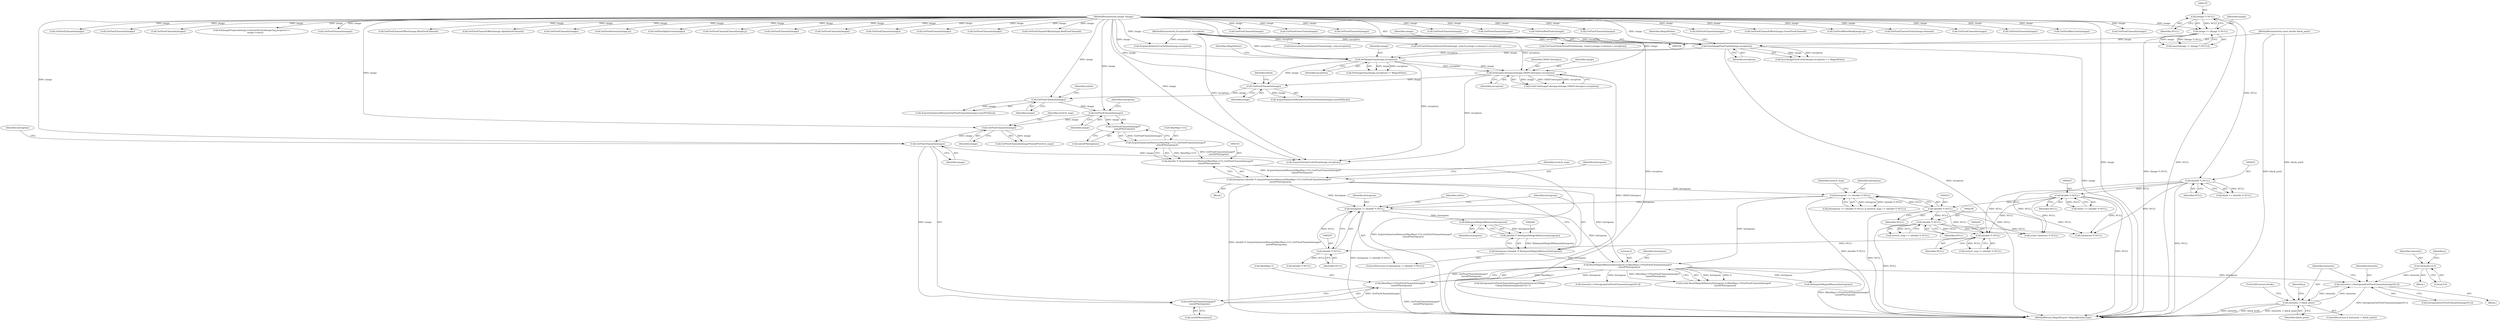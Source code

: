 digraph "0_ImageMagick_1cc6f0ccc92c20c7cab6c4a7335daf29c91f0d8e@array" {
"1000467" [label="(Call,intensity+=histogram[GetPixelChannels(image)*j+i])"];
"1000300" [label="(Call,ResetMagickMemory(histogram,0,(MaxMap+1)*GetPixelChannels(image)*\n    sizeof(*histogram)))"];
"1000259" [label="(Call,histogram=(double *) RelinquishMagickMemory(histogram))"];
"1000261" [label="(Call,(double *) RelinquishMagickMemory(histogram))"];
"1000263" [label="(Call,RelinquishMagickMemory(histogram))"];
"1000254" [label="(Call,histogram != (double *) NULL)"];
"1000188" [label="(Call,histogram=(double *) AcquireQuantumMemory(MaxMap+1UL,GetPixelChannels(image)*\n    sizeof(*histogram)))"];
"1000190" [label="(Call,(double *) AcquireQuantumMemory(MaxMap+1UL,GetPixelChannels(image)*\n    sizeof(*histogram)))"];
"1000192" [label="(Call,AcquireQuantumMemory(MaxMap+1UL,GetPixelChannels(image)*\n    sizeof(*histogram)))"];
"1000196" [label="(Call,GetPixelChannels(image)*\n    sizeof(*histogram))"];
"1000197" [label="(Call,GetPixelChannels(image))"];
"1000183" [label="(Call,GetPixelChannels(image))"];
"1000173" [label="(Call,GetPixelChannels(image))"];
"1000158" [label="(Call,SetImageGray(image,exception))"];
"1000150" [label="(Call,SyncImagePixelCache(image,exception))"];
"1000122" [label="(Call,image != (Image *) NULL)"];
"1000107" [label="(MethodParameterIn,Image *image)"];
"1000124" [label="(Call,(Image *) NULL)"];
"1000110" [label="(MethodParameterIn,ExceptionInfo *exception)"];
"1000164" [label="(Call,SetImageColorspace(image,GRAYColorspace,exception))"];
"1000230" [label="(Call,histogram == (double *) NULL)"];
"1000232" [label="(Call,(double *) NULL)"];
"1000226" [label="(Call,(double *) NULL)"];
"1000220" [label="(Call,(double *) NULL)"];
"1000256" [label="(Call,(double *) NULL)"];
"1000244" [label="(Call,(double *) NULL)"];
"1000237" [label="(Call,(double *) NULL)"];
"1000303" [label="(Call,(MaxMap+1)*GetPixelChannels(image)*\n    sizeof(*histogram))"];
"1000307" [label="(Call,GetPixelChannels(image)*\n    sizeof(*histogram))"];
"1000308" [label="(Call,GetPixelChannels(image))"];
"1000211" [label="(Call,GetPixelChannels(image))"];
"1000478" [label="(Call,intensity > black_point)"];
"1000467" [label="(Call,intensity+=histogram[GetPixelChannels(image)*j+i])"];
"1000452" [label="(Call,intensity=0.0)"];
"1000108" [label="(MethodParameterIn,const double black_point)"];
"1000786" [label="(Call,GetPixelChannels(image))"];
"1000224" [label="(Call,white == (double *) NULL)"];
"1000465" [label="(Identifier,j)"];
"1000124" [label="(Call,(Image *) NULL)"];
"1000177" [label="(Identifier,black)"];
"1000438" [label="(Block,)"];
"1000226" [label="(Call,(double *) NULL)"];
"1000727" [label="(Call,GetPixelGreenTraits(image))"];
"1000420" [label="(Call,GetPixelChannels(image))"];
"1000203" [label="(Identifier,stretch_map)"];
"1000881" [label="(Call,(Quantum *) NULL)"];
"1000264" [label="(Identifier,histogram)"];
"1000166" [label="(Identifier,GRAYColorspace)"];
"1000552" [label="(Call,GetPixelChannels(image))"];
"1000187" [label="(Identifier,white)"];
"1000183" [label="(Call,GetPixelChannels(image))"];
"1000510" [label="(Call,GetPixelChannels(image))"];
"1000690" [label="(Call,GetPixelRedTraits(image))"];
"1000201" [label="(Identifier,histogram)"];
"1000302" [label="(Literal,0)"];
"1000301" [label="(Identifier,histogram)"];
"1000260" [label="(Identifier,histogram)"];
"1000473" [label="(Call,GetPixelChannels(image))"];
"1000298" [label="(Call,(void) ResetMagickMemory(histogram,0,(MaxMap+1)*GetPixelChannels(image)*\n    sizeof(*histogram)))"];
"1000312" [label="(Identifier,histogram)"];
"1000268" [label="(Call,(double *) NULL)"];
"1000434" [label="(Call,GetPixelChannels(image))"];
"1000869" [label="(Call,GetCacheViewAuthenticPixels(image_view,0,y,image->columns,1,exception))"];
"1000308" [label="(Call,GetPixelChannels(image))"];
"1000188" [label="(Call,histogram=(double *) AcquireQuantumMemory(MaxMap+1UL,GetPixelChannels(image)*\n    sizeof(*histogram)))"];
"1000172" [label="(Call,AcquireQuantumMemory(GetPixelChannels(image),sizeof(*black)))"];
"1000246" [label="(Identifier,NULL)"];
"1000222" [label="(Identifier,NULL)"];
"1000199" [label="(Call,sizeof(*histogram))"];
"1000165" [label="(Identifier,image)"];
"1000173" [label="(Call,GetPixelChannels(image))"];
"1000258" [label="(Identifier,NULL)"];
"1000734" [label="(Call,GetPixelChannelOffset(image,GreenPixelChannel))"];
"1000906" [label="(Call,GetPixelWriteMask(image,q))"];
"1000938" [label="(Call,GetPixelChannelTraits(image,channel))"];
"1000480" [label="(Identifier,black_point)"];
"1000123" [label="(Identifier,image)"];
"1000152" [label="(Identifier,exception)"];
"1000253" [label="(ControlStructure,if (histogram != (double *) NULL))"];
"1000565" [label="(Call,GetPixelChannels(image))"];
"1000212" [label="(Identifier,image)"];
"1000230" [label="(Call,histogram == (double *) NULL)"];
"1000159" [label="(Identifier,image)"];
"1000261" [label="(Call,(double *) RelinquishMagickMemory(histogram))"];
"1000198" [label="(Identifier,image)"];
"1000975" [label="(Call,GetPixelChannels(image))"];
"1000162" [label="(Call,(void) SetImageColorspace(image,GRAYColorspace,exception))"];
"1000157" [label="(Call,SetImageGray(image,exception) != MagickFalse)"];
"1000341" [label="(Call,GetCacheViewVirtualPixels(image_view,0,y,image->columns,1,exception))"];
"1000229" [label="(Call,(histogram == (double *) NULL) || (stretch_map == (double *) NULL))"];
"1000259" [label="(Call,histogram=(double *) RelinquishMagickMemory(histogram))"];
"1000189" [label="(Identifier,histogram)"];
"1000107" [label="(MethodParameterIn,Image *image)"];
"1000764" [label="(Call,GetPixelBlueTraits(image))"];
"1000235" [label="(Call,stretch_map == (double *) NULL)"];
"1000242" [label="(Call,stretch_map != (double *) NULL)"];
"1000843" [label="(Call,AcquireAuthenticCacheView(image,exception))"];
"1000228" [label="(Identifier,NULL)"];
"1000153" [label="(Identifier,MagickFalse)"];
"1000300" [label="(Call,ResetMagickMemory(histogram,0,(MaxMap+1)*GetPixelChannels(image)*\n    sizeof(*histogram)))"];
"1000303" [label="(Call,(MaxMap+1)*GetPixelChannels(image)*\n    sizeof(*histogram))"];
"1000412" [label="(Call,GetPixelChannels(image))"];
"1000232" [label="(Call,(double *) NULL)"];
"1001037" [label="(MethodReturn,MagickExport MagickBooleanType)"];
"1000540" [label="(Call,RelinquishMagickMemory(histogram))"];
"1000151" [label="(Identifier,image)"];
"1000263" [label="(Call,RelinquishMagickMemory(histogram))"];
"1000190" [label="(Call,(double *) AcquireQuantumMemory(MaxMap+1UL,GetPixelChannels(image)*\n    sizeof(*histogram)))"];
"1000161" [label="(Identifier,MagickFalse)"];
"1000452" [label="(Call,intensity=0.0)"];
"1000267" [label="(Identifier,white)"];
"1000254" [label="(Call,histogram != (double *) NULL)"];
"1000626" [label="(Call,GetPixelChannels(image))"];
"1000823" [label="(Call,GetPixelChannels(image))"];
"1000184" [label="(Identifier,image)"];
"1000309" [label="(Identifier,image)"];
"1000966" [label="(Call,GetPixelChannels(image))"];
"1000979" [label="(Call,SyncCacheViewAuthenticPixels(image_view,exception))"];
"1000998" [label="(Call,SetImageProgress(image,ContrastStretchImageTag,progress++,\n          image->rows))"];
"1000647" [label="(Call,GetPixelChannels(image))"];
"1000110" [label="(MethodParameterIn,ExceptionInfo *exception)"];
"1000315" [label="(Call,AcquireVirtualCacheView(image,exception))"];
"1000211" [label="(Call,GetPixelChannels(image))"];
"1000234" [label="(Identifier,NULL)"];
"1000771" [label="(Call,GetPixelChannelOffset(image,BluePixelChannel))"];
"1000108" [label="(MethodParameterIn,const double black_point)"];
"1000197" [label="(Call,GetPixelChannels(image))"];
"1000126" [label="(Identifier,NULL)"];
"1000468" [label="(Identifier,intensity)"];
"1000244" [label="(Call,(double *) NULL)"];
"1000478" [label="(Call,intensity > black_point)"];
"1000407" [label="(Call,histogram[GetPixelChannels(image)*ScaleQuantumToMap(\n          ClampToQuantum(pixel))+i]++)"];
"1000808" [label="(Call,GetPixelChannelOffset(image,AlphaPixelChannel))"];
"1000121" [label="(Call,assert(image != (Image *) NULL))"];
"1000158" [label="(Call,SetImageGray(image,exception))"];
"1000196" [label="(Call,GetPixelChannels(image)*\n    sizeof(*histogram))"];
"1000607" [label="(Call,GetPixelChannels(image))"];
"1000479" [label="(Identifier,intensity)"];
"1000149" [label="(Call,SyncImagePixelCache(image,exception) == MagickFalse)"];
"1000304" [label="(Call,MaxMap+1)"];
"1000122" [label="(Call,image != (Image *) NULL)"];
"1000467" [label="(Call,intensity+=histogram[GetPixelChannels(image)*j+i])"];
"1000193" [label="(Call,MaxMap+1UL)"];
"1000255" [label="(Identifier,histogram)"];
"1000192" [label="(Call,AcquireQuantumMemory(MaxMap+1UL,GetPixelChannels(image)*\n    sizeof(*histogram)))"];
"1000378" [label="(Call,GetPixelIntensity(image,p))"];
"1000239" [label="(Identifier,NULL)"];
"1000477" [label="(ControlStructure,if (intensity > black_point))"];
"1000801" [label="(Call,GetPixelAlphaTraits(image))"];
"1000932" [label="(Call,GetPixelChannelChannel(image,j))"];
"1000220" [label="(Call,(double *) NULL)"];
"1000150" [label="(Call,SyncImagePixelCache(image,exception))"];
"1000469" [label="(Call,histogram[GetPixelChannels(image)*j+i])"];
"1000218" [label="(Call,black == (double *) NULL)"];
"1000454" [label="(Literal,0.0)"];
"1000389" [label="(Call,GetPixelChannels(image))"];
"1000210" [label="(Call,GetPixelChannels(image)*sizeof(*stretch_map))"];
"1000924" [label="(Call,GetPixelChannels(image))"];
"1000712" [label="(Call,GetPixelChannels(image))"];
"1000182" [label="(Call,AcquireQuantumMemory(GetPixelChannels(image),sizeof(*white)))"];
"1000174" [label="(Identifier,image)"];
"1000164" [label="(Call,SetImageColorspace(image,GRAYColorspace,exception))"];
"1000256" [label="(Call,(double *) NULL)"];
"1000453" [label="(Identifier,intensity)"];
"1000457" [label="(Identifier,j)"];
"1000236" [label="(Identifier,stretch_map)"];
"1000466" [label="(Block,)"];
"1000111" [label="(Block,)"];
"1000749" [label="(Call,GetPixelChannels(image))"];
"1000231" [label="(Identifier,histogram)"];
"1000215" [label="(Identifier,stretch_map)"];
"1000237" [label="(Call,(double *) NULL)"];
"1000913" [label="(Call,GetPixelChannels(image))"];
"1000504" [label="(Call,intensity+=histogram[GetPixelChannels(image)*j+i])"];
"1000160" [label="(Identifier,exception)"];
"1000353" [label="(Call,(const Quantum *) NULL)"];
"1000307" [label="(Call,GetPixelChannels(image)*\n    sizeof(*histogram))"];
"1000481" [label="(ControlStructure,break;)"];
"1000167" [label="(Identifier,exception)"];
"1000697" [label="(Call,GetPixelChannelOffset(image,RedPixelChannel))"];
"1000310" [label="(Call,sizeof(*histogram))"];
"1000467" -> "1000466"  [label="AST: "];
"1000467" -> "1000469"  [label="CFG: "];
"1000468" -> "1000467"  [label="AST: "];
"1000469" -> "1000467"  [label="AST: "];
"1000479" -> "1000467"  [label="CFG: "];
"1000467" -> "1001037"  [label="DDG: histogram[GetPixelChannels(image)*j+i]"];
"1000300" -> "1000467"  [label="DDG: histogram"];
"1000478" -> "1000467"  [label="DDG: intensity"];
"1000452" -> "1000467"  [label="DDG: intensity"];
"1000467" -> "1000478"  [label="DDG: intensity"];
"1000300" -> "1000298"  [label="AST: "];
"1000300" -> "1000303"  [label="CFG: "];
"1000301" -> "1000300"  [label="AST: "];
"1000302" -> "1000300"  [label="AST: "];
"1000303" -> "1000300"  [label="AST: "];
"1000298" -> "1000300"  [label="CFG: "];
"1000300" -> "1001037"  [label="DDG: (MaxMap+1)*GetPixelChannels(image)*\n    sizeof(*histogram)"];
"1000300" -> "1000298"  [label="DDG: histogram"];
"1000300" -> "1000298"  [label="DDG: 0"];
"1000300" -> "1000298"  [label="DDG: (MaxMap+1)*GetPixelChannels(image)*\n    sizeof(*histogram)"];
"1000259" -> "1000300"  [label="DDG: histogram"];
"1000254" -> "1000300"  [label="DDG: histogram"];
"1000188" -> "1000300"  [label="DDG: histogram"];
"1000230" -> "1000300"  [label="DDG: histogram"];
"1000303" -> "1000300"  [label="DDG: MaxMap+1"];
"1000303" -> "1000300"  [label="DDG: GetPixelChannels(image)*\n    sizeof(*histogram)"];
"1000300" -> "1000407"  [label="DDG: histogram"];
"1000300" -> "1000504"  [label="DDG: histogram"];
"1000300" -> "1000540"  [label="DDG: histogram"];
"1000259" -> "1000253"  [label="AST: "];
"1000259" -> "1000261"  [label="CFG: "];
"1000260" -> "1000259"  [label="AST: "];
"1000261" -> "1000259"  [label="AST: "];
"1000267" -> "1000259"  [label="CFG: "];
"1000261" -> "1000259"  [label="DDG: RelinquishMagickMemory(histogram)"];
"1000261" -> "1000263"  [label="CFG: "];
"1000262" -> "1000261"  [label="AST: "];
"1000263" -> "1000261"  [label="AST: "];
"1000263" -> "1000261"  [label="DDG: histogram"];
"1000263" -> "1000264"  [label="CFG: "];
"1000264" -> "1000263"  [label="AST: "];
"1000254" -> "1000263"  [label="DDG: histogram"];
"1000254" -> "1000253"  [label="AST: "];
"1000254" -> "1000256"  [label="CFG: "];
"1000255" -> "1000254"  [label="AST: "];
"1000256" -> "1000254"  [label="AST: "];
"1000260" -> "1000254"  [label="CFG: "];
"1000267" -> "1000254"  [label="CFG: "];
"1000254" -> "1001037"  [label="DDG: histogram != (double *) NULL"];
"1000188" -> "1000254"  [label="DDG: histogram"];
"1000230" -> "1000254"  [label="DDG: histogram"];
"1000256" -> "1000254"  [label="DDG: NULL"];
"1000188" -> "1000111"  [label="AST: "];
"1000188" -> "1000190"  [label="CFG: "];
"1000189" -> "1000188"  [label="AST: "];
"1000190" -> "1000188"  [label="AST: "];
"1000203" -> "1000188"  [label="CFG: "];
"1000188" -> "1001037"  [label="DDG: (double *) AcquireQuantumMemory(MaxMap+1UL,GetPixelChannels(image)*\n    sizeof(*histogram))"];
"1000190" -> "1000188"  [label="DDG: AcquireQuantumMemory(MaxMap+1UL,GetPixelChannels(image)*\n    sizeof(*histogram))"];
"1000188" -> "1000230"  [label="DDG: histogram"];
"1000190" -> "1000192"  [label="CFG: "];
"1000191" -> "1000190"  [label="AST: "];
"1000192" -> "1000190"  [label="AST: "];
"1000190" -> "1001037"  [label="DDG: AcquireQuantumMemory(MaxMap+1UL,GetPixelChannels(image)*\n    sizeof(*histogram))"];
"1000192" -> "1000190"  [label="DDG: MaxMap+1UL"];
"1000192" -> "1000190"  [label="DDG: GetPixelChannels(image)*\n    sizeof(*histogram)"];
"1000192" -> "1000196"  [label="CFG: "];
"1000193" -> "1000192"  [label="AST: "];
"1000196" -> "1000192"  [label="AST: "];
"1000196" -> "1000192"  [label="DDG: GetPixelChannels(image)"];
"1000196" -> "1000199"  [label="CFG: "];
"1000197" -> "1000196"  [label="AST: "];
"1000199" -> "1000196"  [label="AST: "];
"1000197" -> "1000196"  [label="DDG: image"];
"1000197" -> "1000198"  [label="CFG: "];
"1000198" -> "1000197"  [label="AST: "];
"1000201" -> "1000197"  [label="CFG: "];
"1000183" -> "1000197"  [label="DDG: image"];
"1000107" -> "1000197"  [label="DDG: image"];
"1000197" -> "1000211"  [label="DDG: image"];
"1000183" -> "1000182"  [label="AST: "];
"1000183" -> "1000184"  [label="CFG: "];
"1000184" -> "1000183"  [label="AST: "];
"1000187" -> "1000183"  [label="CFG: "];
"1000183" -> "1000182"  [label="DDG: image"];
"1000173" -> "1000183"  [label="DDG: image"];
"1000107" -> "1000183"  [label="DDG: image"];
"1000173" -> "1000172"  [label="AST: "];
"1000173" -> "1000174"  [label="CFG: "];
"1000174" -> "1000173"  [label="AST: "];
"1000177" -> "1000173"  [label="CFG: "];
"1000173" -> "1000172"  [label="DDG: image"];
"1000158" -> "1000173"  [label="DDG: image"];
"1000164" -> "1000173"  [label="DDG: image"];
"1000107" -> "1000173"  [label="DDG: image"];
"1000158" -> "1000157"  [label="AST: "];
"1000158" -> "1000160"  [label="CFG: "];
"1000159" -> "1000158"  [label="AST: "];
"1000160" -> "1000158"  [label="AST: "];
"1000161" -> "1000158"  [label="CFG: "];
"1000158" -> "1000157"  [label="DDG: image"];
"1000158" -> "1000157"  [label="DDG: exception"];
"1000150" -> "1000158"  [label="DDG: image"];
"1000150" -> "1000158"  [label="DDG: exception"];
"1000107" -> "1000158"  [label="DDG: image"];
"1000110" -> "1000158"  [label="DDG: exception"];
"1000158" -> "1000164"  [label="DDG: image"];
"1000158" -> "1000164"  [label="DDG: exception"];
"1000158" -> "1000315"  [label="DDG: exception"];
"1000150" -> "1000149"  [label="AST: "];
"1000150" -> "1000152"  [label="CFG: "];
"1000151" -> "1000150"  [label="AST: "];
"1000152" -> "1000150"  [label="AST: "];
"1000153" -> "1000150"  [label="CFG: "];
"1000150" -> "1001037"  [label="DDG: image"];
"1000150" -> "1001037"  [label="DDG: exception"];
"1000150" -> "1000149"  [label="DDG: image"];
"1000150" -> "1000149"  [label="DDG: exception"];
"1000122" -> "1000150"  [label="DDG: image"];
"1000107" -> "1000150"  [label="DDG: image"];
"1000110" -> "1000150"  [label="DDG: exception"];
"1000122" -> "1000121"  [label="AST: "];
"1000122" -> "1000124"  [label="CFG: "];
"1000123" -> "1000122"  [label="AST: "];
"1000124" -> "1000122"  [label="AST: "];
"1000121" -> "1000122"  [label="CFG: "];
"1000122" -> "1001037"  [label="DDG: (Image *) NULL"];
"1000122" -> "1000121"  [label="DDG: image"];
"1000122" -> "1000121"  [label="DDG: (Image *) NULL"];
"1000107" -> "1000122"  [label="DDG: image"];
"1000124" -> "1000122"  [label="DDG: NULL"];
"1000107" -> "1000106"  [label="AST: "];
"1000107" -> "1001037"  [label="DDG: image"];
"1000107" -> "1000164"  [label="DDG: image"];
"1000107" -> "1000211"  [label="DDG: image"];
"1000107" -> "1000308"  [label="DDG: image"];
"1000107" -> "1000315"  [label="DDG: image"];
"1000107" -> "1000378"  [label="DDG: image"];
"1000107" -> "1000389"  [label="DDG: image"];
"1000107" -> "1000412"  [label="DDG: image"];
"1000107" -> "1000420"  [label="DDG: image"];
"1000107" -> "1000434"  [label="DDG: image"];
"1000107" -> "1000473"  [label="DDG: image"];
"1000107" -> "1000510"  [label="DDG: image"];
"1000107" -> "1000552"  [label="DDG: image"];
"1000107" -> "1000565"  [label="DDG: image"];
"1000107" -> "1000607"  [label="DDG: image"];
"1000107" -> "1000626"  [label="DDG: image"];
"1000107" -> "1000647"  [label="DDG: image"];
"1000107" -> "1000690"  [label="DDG: image"];
"1000107" -> "1000697"  [label="DDG: image"];
"1000107" -> "1000712"  [label="DDG: image"];
"1000107" -> "1000727"  [label="DDG: image"];
"1000107" -> "1000734"  [label="DDG: image"];
"1000107" -> "1000749"  [label="DDG: image"];
"1000107" -> "1000764"  [label="DDG: image"];
"1000107" -> "1000771"  [label="DDG: image"];
"1000107" -> "1000786"  [label="DDG: image"];
"1000107" -> "1000801"  [label="DDG: image"];
"1000107" -> "1000808"  [label="DDG: image"];
"1000107" -> "1000823"  [label="DDG: image"];
"1000107" -> "1000843"  [label="DDG: image"];
"1000107" -> "1000906"  [label="DDG: image"];
"1000107" -> "1000913"  [label="DDG: image"];
"1000107" -> "1000924"  [label="DDG: image"];
"1000107" -> "1000932"  [label="DDG: image"];
"1000107" -> "1000938"  [label="DDG: image"];
"1000107" -> "1000966"  [label="DDG: image"];
"1000107" -> "1000975"  [label="DDG: image"];
"1000107" -> "1000998"  [label="DDG: image"];
"1000124" -> "1000126"  [label="CFG: "];
"1000125" -> "1000124"  [label="AST: "];
"1000126" -> "1000124"  [label="AST: "];
"1000124" -> "1001037"  [label="DDG: NULL"];
"1000124" -> "1000220"  [label="DDG: NULL"];
"1000110" -> "1000106"  [label="AST: "];
"1000110" -> "1001037"  [label="DDG: exception"];
"1000110" -> "1000164"  [label="DDG: exception"];
"1000110" -> "1000315"  [label="DDG: exception"];
"1000110" -> "1000341"  [label="DDG: exception"];
"1000110" -> "1000843"  [label="DDG: exception"];
"1000110" -> "1000869"  [label="DDG: exception"];
"1000110" -> "1000979"  [label="DDG: exception"];
"1000164" -> "1000162"  [label="AST: "];
"1000164" -> "1000167"  [label="CFG: "];
"1000165" -> "1000164"  [label="AST: "];
"1000166" -> "1000164"  [label="AST: "];
"1000167" -> "1000164"  [label="AST: "];
"1000162" -> "1000164"  [label="CFG: "];
"1000164" -> "1001037"  [label="DDG: GRAYColorspace"];
"1000164" -> "1000162"  [label="DDG: image"];
"1000164" -> "1000162"  [label="DDG: GRAYColorspace"];
"1000164" -> "1000162"  [label="DDG: exception"];
"1000164" -> "1000315"  [label="DDG: exception"];
"1000230" -> "1000229"  [label="AST: "];
"1000230" -> "1000232"  [label="CFG: "];
"1000231" -> "1000230"  [label="AST: "];
"1000232" -> "1000230"  [label="AST: "];
"1000236" -> "1000230"  [label="CFG: "];
"1000229" -> "1000230"  [label="CFG: "];
"1000230" -> "1001037"  [label="DDG: (double *) NULL"];
"1000230" -> "1000229"  [label="DDG: histogram"];
"1000230" -> "1000229"  [label="DDG: (double *) NULL"];
"1000232" -> "1000230"  [label="DDG: NULL"];
"1000232" -> "1000234"  [label="CFG: "];
"1000233" -> "1000232"  [label="AST: "];
"1000234" -> "1000232"  [label="AST: "];
"1000232" -> "1001037"  [label="DDG: NULL"];
"1000226" -> "1000232"  [label="DDG: NULL"];
"1000232" -> "1000237"  [label="DDG: NULL"];
"1000232" -> "1000244"  [label="DDG: NULL"];
"1000232" -> "1000353"  [label="DDG: NULL"];
"1000232" -> "1000881"  [label="DDG: NULL"];
"1000226" -> "1000224"  [label="AST: "];
"1000226" -> "1000228"  [label="CFG: "];
"1000227" -> "1000226"  [label="AST: "];
"1000228" -> "1000226"  [label="AST: "];
"1000224" -> "1000226"  [label="CFG: "];
"1000226" -> "1001037"  [label="DDG: NULL"];
"1000226" -> "1000224"  [label="DDG: NULL"];
"1000220" -> "1000226"  [label="DDG: NULL"];
"1000226" -> "1000244"  [label="DDG: NULL"];
"1000226" -> "1000353"  [label="DDG: NULL"];
"1000226" -> "1000881"  [label="DDG: NULL"];
"1000220" -> "1000218"  [label="AST: "];
"1000220" -> "1000222"  [label="CFG: "];
"1000221" -> "1000220"  [label="AST: "];
"1000222" -> "1000220"  [label="AST: "];
"1000218" -> "1000220"  [label="CFG: "];
"1000220" -> "1001037"  [label="DDG: NULL"];
"1000220" -> "1000218"  [label="DDG: NULL"];
"1000220" -> "1000244"  [label="DDG: NULL"];
"1000220" -> "1000353"  [label="DDG: NULL"];
"1000220" -> "1000881"  [label="DDG: NULL"];
"1000256" -> "1000258"  [label="CFG: "];
"1000257" -> "1000256"  [label="AST: "];
"1000258" -> "1000256"  [label="AST: "];
"1000244" -> "1000256"  [label="DDG: NULL"];
"1000256" -> "1000268"  [label="DDG: NULL"];
"1000244" -> "1000242"  [label="AST: "];
"1000244" -> "1000246"  [label="CFG: "];
"1000245" -> "1000244"  [label="AST: "];
"1000246" -> "1000244"  [label="AST: "];
"1000242" -> "1000244"  [label="CFG: "];
"1000244" -> "1000242"  [label="DDG: NULL"];
"1000237" -> "1000244"  [label="DDG: NULL"];
"1000237" -> "1000235"  [label="AST: "];
"1000237" -> "1000239"  [label="CFG: "];
"1000238" -> "1000237"  [label="AST: "];
"1000239" -> "1000237"  [label="AST: "];
"1000235" -> "1000237"  [label="CFG: "];
"1000237" -> "1001037"  [label="DDG: NULL"];
"1000237" -> "1000235"  [label="DDG: NULL"];
"1000237" -> "1000353"  [label="DDG: NULL"];
"1000237" -> "1000881"  [label="DDG: NULL"];
"1000303" -> "1000307"  [label="CFG: "];
"1000304" -> "1000303"  [label="AST: "];
"1000307" -> "1000303"  [label="AST: "];
"1000303" -> "1001037"  [label="DDG: GetPixelChannels(image)*\n    sizeof(*histogram)"];
"1000307" -> "1000303"  [label="DDG: GetPixelChannels(image)"];
"1000307" -> "1000310"  [label="CFG: "];
"1000308" -> "1000307"  [label="AST: "];
"1000310" -> "1000307"  [label="AST: "];
"1000308" -> "1000307"  [label="DDG: image"];
"1000308" -> "1000309"  [label="CFG: "];
"1000309" -> "1000308"  [label="AST: "];
"1000312" -> "1000308"  [label="CFG: "];
"1000211" -> "1000308"  [label="DDG: image"];
"1000308" -> "1000315"  [label="DDG: image"];
"1000211" -> "1000210"  [label="AST: "];
"1000211" -> "1000212"  [label="CFG: "];
"1000212" -> "1000211"  [label="AST: "];
"1000215" -> "1000211"  [label="CFG: "];
"1000211" -> "1000210"  [label="DDG: image"];
"1000478" -> "1000477"  [label="AST: "];
"1000478" -> "1000480"  [label="CFG: "];
"1000479" -> "1000478"  [label="AST: "];
"1000480" -> "1000478"  [label="AST: "];
"1000481" -> "1000478"  [label="CFG: "];
"1000465" -> "1000478"  [label="CFG: "];
"1000478" -> "1001037"  [label="DDG: intensity"];
"1000478" -> "1001037"  [label="DDG: black_point"];
"1000478" -> "1001037"  [label="DDG: intensity > black_point"];
"1000108" -> "1000478"  [label="DDG: black_point"];
"1000452" -> "1000438"  [label="AST: "];
"1000452" -> "1000454"  [label="CFG: "];
"1000453" -> "1000452"  [label="AST: "];
"1000454" -> "1000452"  [label="AST: "];
"1000457" -> "1000452"  [label="CFG: "];
"1000108" -> "1000106"  [label="AST: "];
"1000108" -> "1001037"  [label="DDG: black_point"];
}
